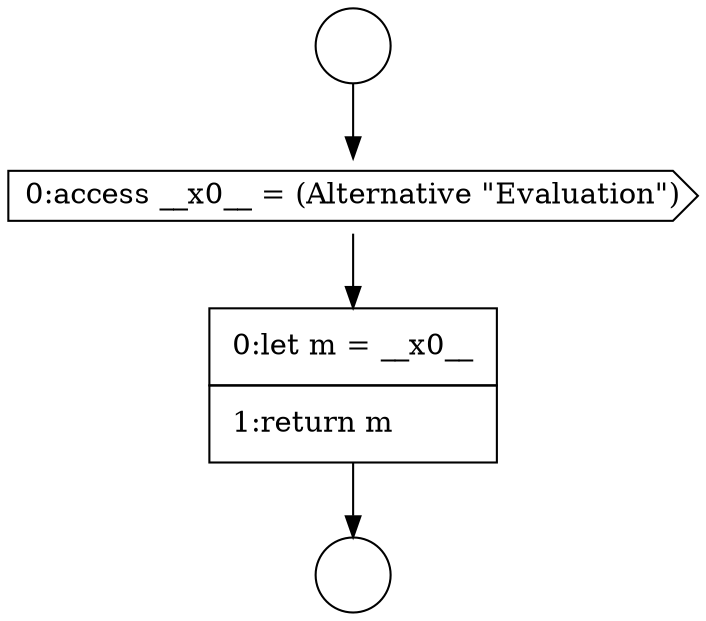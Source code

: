 digraph {
  node12651 [shape=circle label=" " color="black" fillcolor="white" style=filled]
  node12653 [shape=cds, label=<<font color="black">0:access __x0__ = (Alternative &quot;Evaluation&quot;)</font>> color="black" fillcolor="white" style=filled]
  node12654 [shape=none, margin=0, label=<<font color="black">
    <table border="0" cellborder="1" cellspacing="0" cellpadding="10">
      <tr><td align="left">0:let m = __x0__</td></tr>
      <tr><td align="left">1:return m</td></tr>
    </table>
  </font>> color="black" fillcolor="white" style=filled]
  node12652 [shape=circle label=" " color="black" fillcolor="white" style=filled]
  node12651 -> node12653 [ color="black"]
  node12653 -> node12654 [ color="black"]
  node12654 -> node12652 [ color="black"]
}
